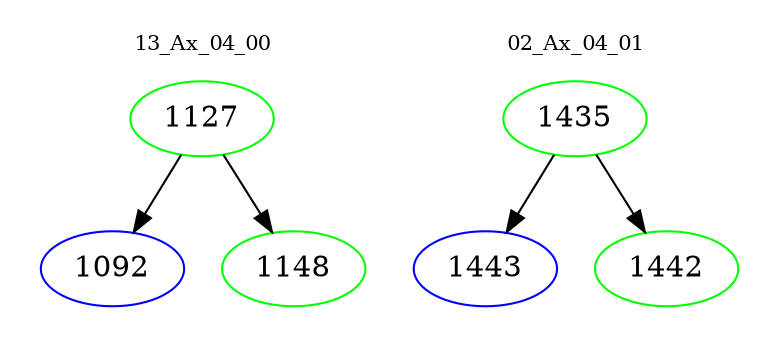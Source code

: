 digraph{
subgraph cluster_0 {
color = white
label = "13_Ax_04_00";
fontsize=10;
T0_1127 [label="1127", color="green"]
T0_1127 -> T0_1092 [color="black"]
T0_1092 [label="1092", color="blue"]
T0_1127 -> T0_1148 [color="black"]
T0_1148 [label="1148", color="green"]
}
subgraph cluster_1 {
color = white
label = "02_Ax_04_01";
fontsize=10;
T1_1435 [label="1435", color="green"]
T1_1435 -> T1_1443 [color="black"]
T1_1443 [label="1443", color="blue"]
T1_1435 -> T1_1442 [color="black"]
T1_1442 [label="1442", color="green"]
}
}

